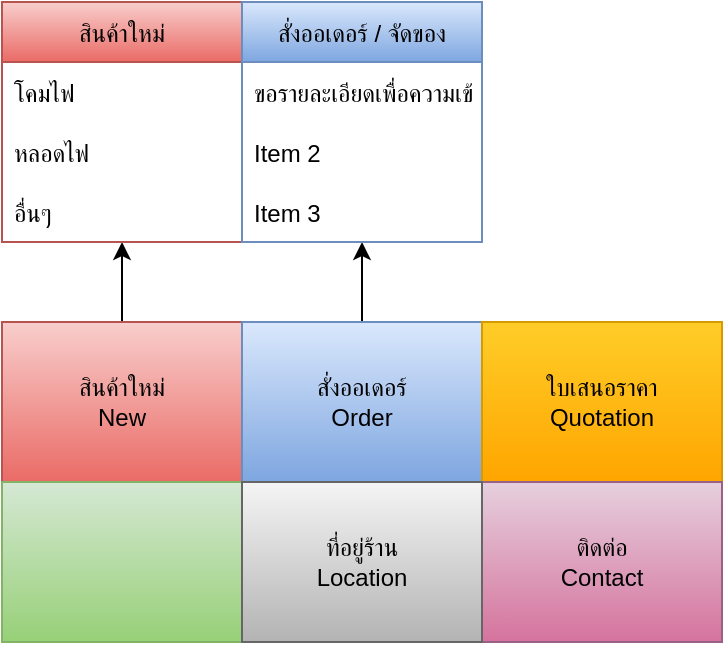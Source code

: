 <mxfile version="17.4.6" type="github">
  <diagram id="C5RBs43oDa-KdzZeNtuy" name="Page-1">
    <mxGraphModel dx="667" dy="409" grid="1" gridSize="10" guides="1" tooltips="1" connect="1" arrows="1" fold="1" page="1" pageScale="1" pageWidth="827" pageHeight="1169" math="0" shadow="0">
      <root>
        <mxCell id="WIyWlLk6GJQsqaUBKTNV-0" />
        <mxCell id="WIyWlLk6GJQsqaUBKTNV-1" parent="WIyWlLk6GJQsqaUBKTNV-0" />
        <mxCell id="3lqujhRiAD5C8fgWdVhh-21" style="edgeStyle=orthogonalEdgeStyle;rounded=0;orthogonalLoop=1;jettySize=auto;html=1;fontColor=default;" edge="1" parent="WIyWlLk6GJQsqaUBKTNV-1" source="3lqujhRiAD5C8fgWdVhh-0" target="3lqujhRiAD5C8fgWdVhh-17">
          <mxGeometry relative="1" as="geometry" />
        </mxCell>
        <mxCell id="3lqujhRiAD5C8fgWdVhh-0" value="สินค้าใหม่&lt;br&gt;New" style="rounded=0;whiteSpace=wrap;html=1;fillColor=#f8cecc;strokeColor=#b85450;gradientColor=#ea6b66;" vertex="1" parent="WIyWlLk6GJQsqaUBKTNV-1">
          <mxGeometry x="160" y="240" width="120" height="80" as="geometry" />
        </mxCell>
        <mxCell id="3lqujhRiAD5C8fgWdVhh-30" style="edgeStyle=orthogonalEdgeStyle;rounded=0;orthogonalLoop=1;jettySize=auto;html=1;fontColor=default;" edge="1" parent="WIyWlLk6GJQsqaUBKTNV-1" source="3lqujhRiAD5C8fgWdVhh-1" target="3lqujhRiAD5C8fgWdVhh-25">
          <mxGeometry relative="1" as="geometry" />
        </mxCell>
        <mxCell id="3lqujhRiAD5C8fgWdVhh-1" value="สั่งออเดอร์&lt;br&gt;Order" style="rounded=0;whiteSpace=wrap;html=1;fillColor=#dae8fc;strokeColor=#6c8ebf;gradientColor=#7ea6e0;" vertex="1" parent="WIyWlLk6GJQsqaUBKTNV-1">
          <mxGeometry x="280" y="240" width="120" height="80" as="geometry" />
        </mxCell>
        <mxCell id="3lqujhRiAD5C8fgWdVhh-2" value="ใบเสนอราคา&lt;br&gt;Quotation" style="rounded=0;whiteSpace=wrap;html=1;fillColor=#ffcd28;strokeColor=#d79b00;gradientColor=#ffa500;" vertex="1" parent="WIyWlLk6GJQsqaUBKTNV-1">
          <mxGeometry x="400" y="240" width="120" height="80" as="geometry" />
        </mxCell>
        <mxCell id="3lqujhRiAD5C8fgWdVhh-12" value="ติดต่อ&lt;br&gt;Contact" style="rounded=0;whiteSpace=wrap;html=1;fillColor=#e6d0de;strokeColor=#996185;gradientColor=#d5739d;" vertex="1" parent="WIyWlLk6GJQsqaUBKTNV-1">
          <mxGeometry x="400" y="320" width="120" height="80" as="geometry" />
        </mxCell>
        <mxCell id="3lqujhRiAD5C8fgWdVhh-14" value="" style="rounded=0;whiteSpace=wrap;html=1;fillColor=#d5e8d4;strokeColor=#82b366;gradientColor=#97d077;" vertex="1" parent="WIyWlLk6GJQsqaUBKTNV-1">
          <mxGeometry x="160" y="320" width="120" height="80" as="geometry" />
        </mxCell>
        <mxCell id="3lqujhRiAD5C8fgWdVhh-15" value="ที่อยู่ร้าน&lt;br&gt;Location" style="rounded=0;whiteSpace=wrap;html=1;fillColor=#f5f5f5;strokeColor=#666666;gradientColor=#b3b3b3;" vertex="1" parent="WIyWlLk6GJQsqaUBKTNV-1">
          <mxGeometry x="280" y="320" width="120" height="80" as="geometry" />
        </mxCell>
        <mxCell id="3lqujhRiAD5C8fgWdVhh-17" value="สินค้าใหม่" style="swimlane;fontStyle=0;childLayout=stackLayout;horizontal=1;startSize=30;horizontalStack=0;resizeParent=1;resizeParentMax=0;resizeLast=0;collapsible=1;marginBottom=0;labelBackgroundColor=none;gradientColor=#ea6b66;fillColor=#f8cecc;strokeColor=#b85450;" vertex="1" parent="WIyWlLk6GJQsqaUBKTNV-1">
          <mxGeometry x="160" y="80" width="120" height="120" as="geometry" />
        </mxCell>
        <mxCell id="3lqujhRiAD5C8fgWdVhh-18" value="โคมไฟ" style="text;strokeColor=none;fillColor=none;align=left;verticalAlign=middle;spacingLeft=4;spacingRight=4;overflow=hidden;points=[[0,0.5],[1,0.5]];portConstraint=eastwest;rotatable=0;labelBackgroundColor=none;fontColor=default;" vertex="1" parent="3lqujhRiAD5C8fgWdVhh-17">
          <mxGeometry y="30" width="120" height="30" as="geometry" />
        </mxCell>
        <mxCell id="3lqujhRiAD5C8fgWdVhh-19" value="หลอดไฟ" style="text;strokeColor=none;fillColor=none;align=left;verticalAlign=middle;spacingLeft=4;spacingRight=4;overflow=hidden;points=[[0,0.5],[1,0.5]];portConstraint=eastwest;rotatable=0;labelBackgroundColor=none;fontColor=default;" vertex="1" parent="3lqujhRiAD5C8fgWdVhh-17">
          <mxGeometry y="60" width="120" height="30" as="geometry" />
        </mxCell>
        <mxCell id="3lqujhRiAD5C8fgWdVhh-20" value="อื่นๆ" style="text;strokeColor=none;fillColor=none;align=left;verticalAlign=middle;spacingLeft=4;spacingRight=4;overflow=hidden;points=[[0,0.5],[1,0.5]];portConstraint=eastwest;rotatable=0;labelBackgroundColor=none;fontColor=default;" vertex="1" parent="3lqujhRiAD5C8fgWdVhh-17">
          <mxGeometry y="90" width="120" height="30" as="geometry" />
        </mxCell>
        <mxCell id="3lqujhRiAD5C8fgWdVhh-25" value="สั่งออเดอร์ / จัดของ" style="swimlane;fontStyle=0;childLayout=stackLayout;horizontal=1;startSize=30;horizontalStack=0;resizeParent=1;resizeParentMax=0;resizeLast=0;collapsible=1;marginBottom=0;labelBackgroundColor=none;gradientColor=#7ea6e0;fillColor=#dae8fc;strokeColor=#6c8ebf;" vertex="1" parent="WIyWlLk6GJQsqaUBKTNV-1">
          <mxGeometry x="280" y="80" width="120" height="120" as="geometry" />
        </mxCell>
        <mxCell id="3lqujhRiAD5C8fgWdVhh-26" value="ขอรายละเอียดเพื่อความเข้าใจแล้วรวดเร็ว" style="text;strokeColor=none;fillColor=none;align=left;verticalAlign=middle;spacingLeft=4;spacingRight=4;overflow=hidden;points=[[0,0.5],[1,0.5]];portConstraint=eastwest;rotatable=0;labelBackgroundColor=none;fontColor=default;" vertex="1" parent="3lqujhRiAD5C8fgWdVhh-25">
          <mxGeometry y="30" width="120" height="30" as="geometry" />
        </mxCell>
        <mxCell id="3lqujhRiAD5C8fgWdVhh-27" value="Item 2" style="text;strokeColor=none;fillColor=none;align=left;verticalAlign=middle;spacingLeft=4;spacingRight=4;overflow=hidden;points=[[0,0.5],[1,0.5]];portConstraint=eastwest;rotatable=0;labelBackgroundColor=none;fontColor=default;" vertex="1" parent="3lqujhRiAD5C8fgWdVhh-25">
          <mxGeometry y="60" width="120" height="30" as="geometry" />
        </mxCell>
        <mxCell id="3lqujhRiAD5C8fgWdVhh-28" value="Item 3" style="text;strokeColor=none;fillColor=none;align=left;verticalAlign=middle;spacingLeft=4;spacingRight=4;overflow=hidden;points=[[0,0.5],[1,0.5]];portConstraint=eastwest;rotatable=0;labelBackgroundColor=none;fontColor=default;" vertex="1" parent="3lqujhRiAD5C8fgWdVhh-25">
          <mxGeometry y="90" width="120" height="30" as="geometry" />
        </mxCell>
      </root>
    </mxGraphModel>
  </diagram>
</mxfile>
